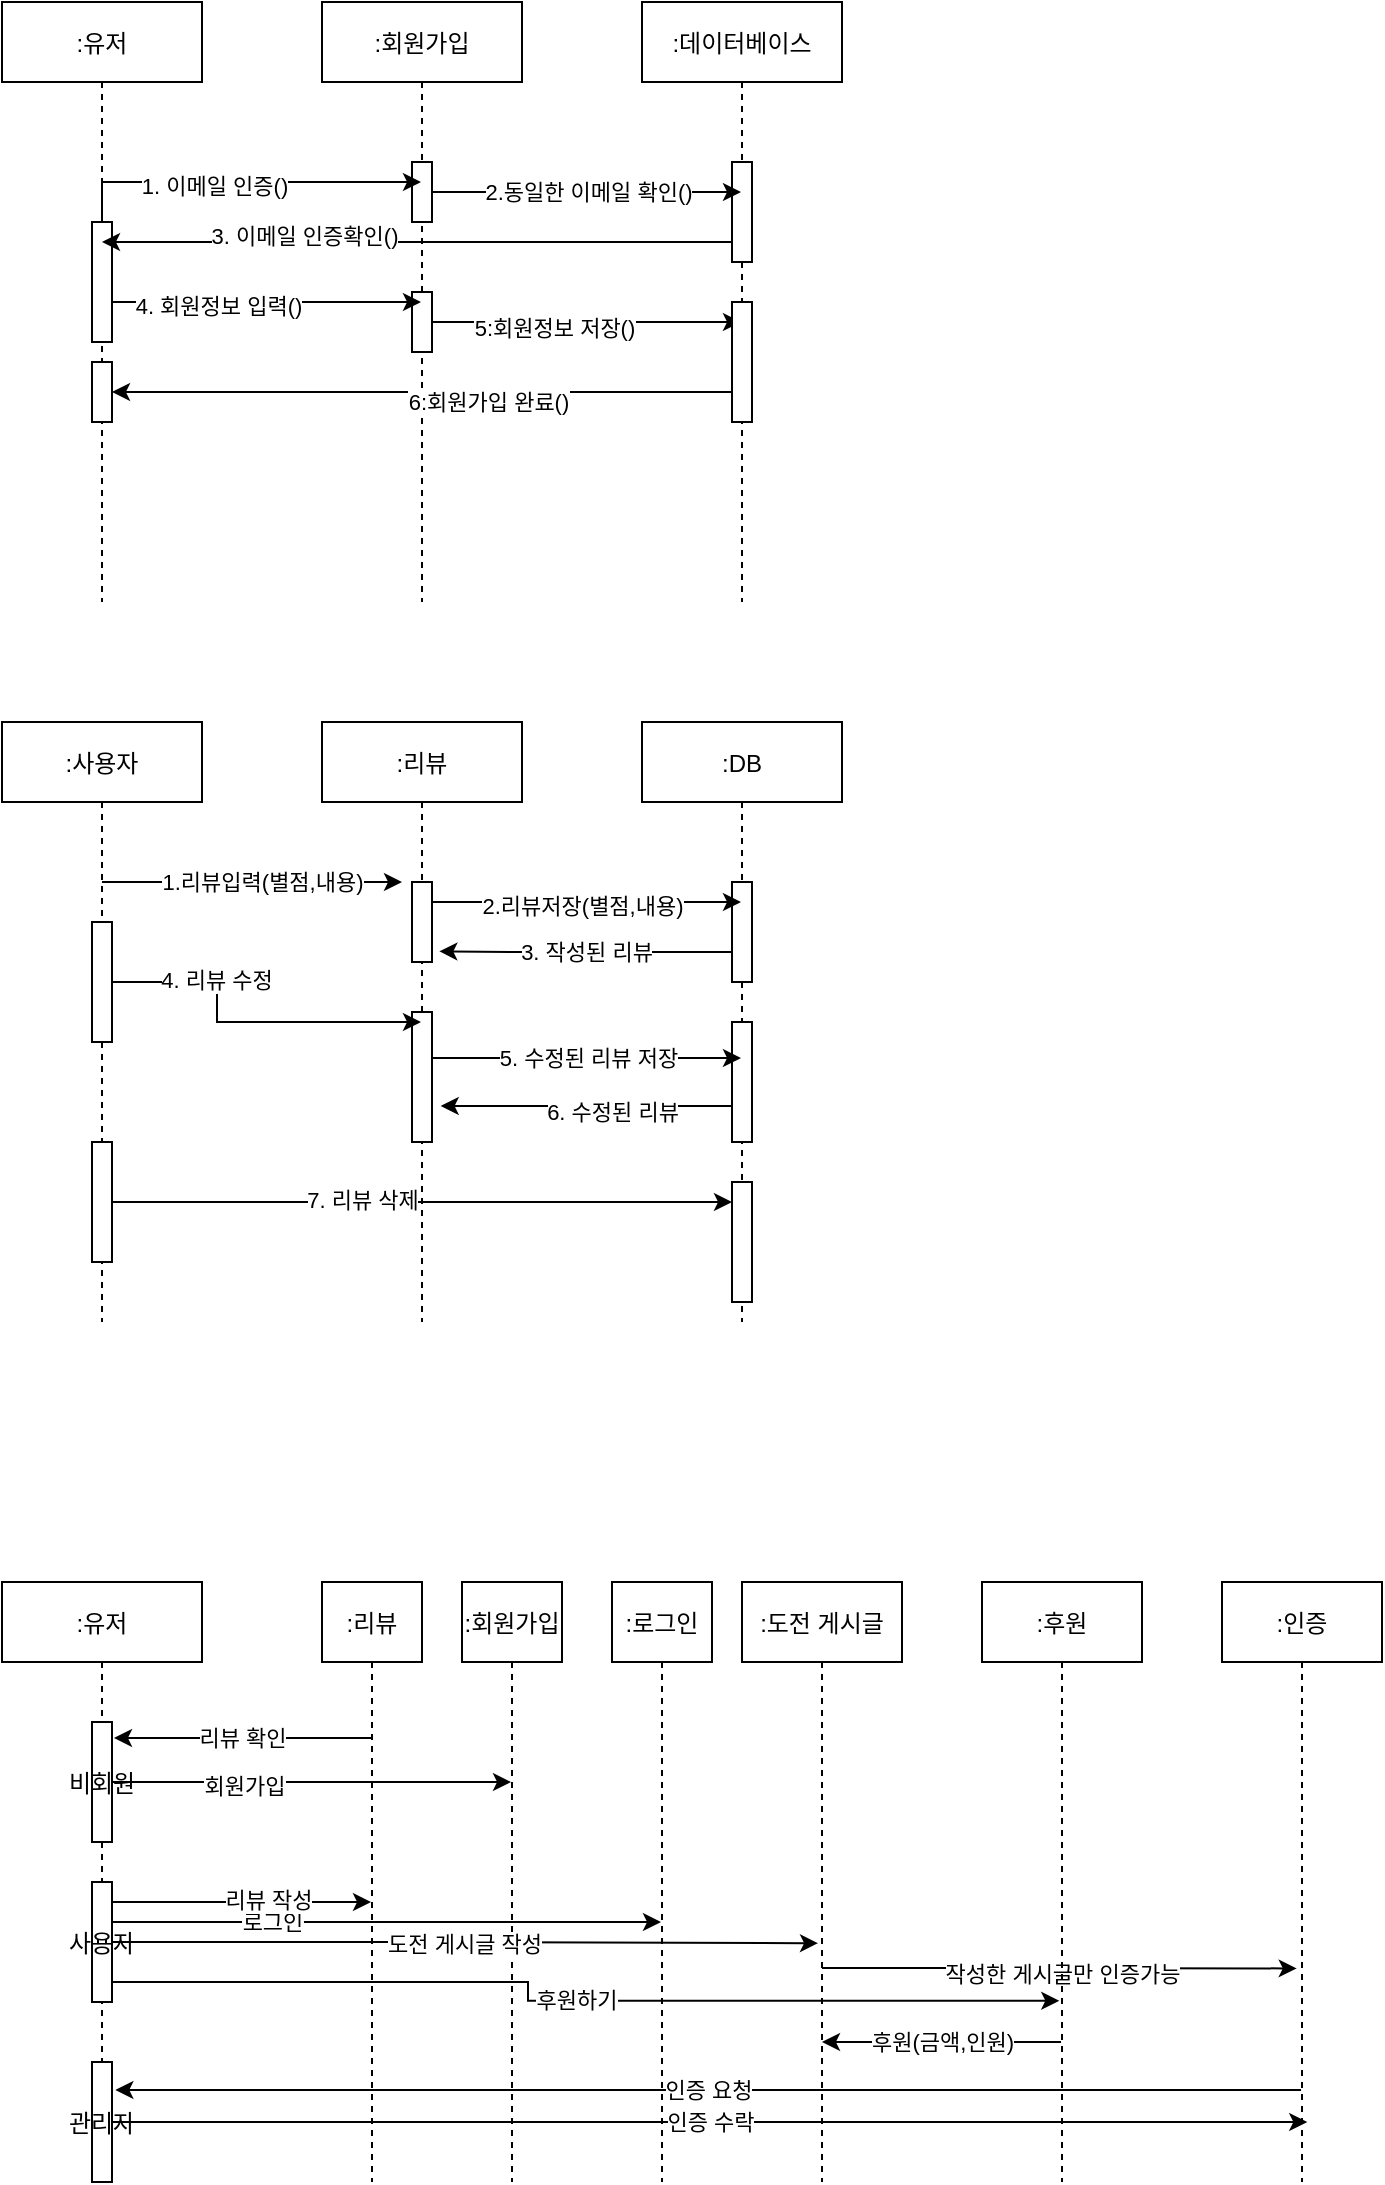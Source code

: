 <mxfile version="14.6.9" type="github">
  <diagram id="kgpKYQtTHZ0yAKxKKP6v" name="Page-1">
    <mxGraphModel dx="782" dy="468" grid="1" gridSize="10" guides="1" tooltips="1" connect="1" arrows="1" fold="1" page="1" pageScale="1" pageWidth="850" pageHeight="1100" math="0" shadow="0">
      <root>
        <mxCell id="0" />
        <mxCell id="1" parent="0" />
        <mxCell id="3nuBFxr9cyL0pnOWT2aG-1" value=":유저" style="shape=umlLifeline;perimeter=lifelinePerimeter;container=1;collapsible=0;recursiveResize=0;rounded=0;shadow=0;strokeWidth=1;" parent="1" vertex="1">
          <mxGeometry x="120" y="80" width="100" height="300" as="geometry" />
        </mxCell>
        <mxCell id="PX_UHMba9LjzgC6dmEwp-10" value="" style="points=[];perimeter=orthogonalPerimeter;rounded=0;shadow=0;strokeWidth=1;" vertex="1" parent="3nuBFxr9cyL0pnOWT2aG-1">
          <mxGeometry x="45" y="110" width="10" height="60" as="geometry" />
        </mxCell>
        <mxCell id="PX_UHMba9LjzgC6dmEwp-23" value="" style="points=[];perimeter=orthogonalPerimeter;rounded=0;shadow=0;strokeWidth=1;" vertex="1" parent="3nuBFxr9cyL0pnOWT2aG-1">
          <mxGeometry x="45" y="180" width="10" height="30" as="geometry" />
        </mxCell>
        <mxCell id="3nuBFxr9cyL0pnOWT2aG-5" value=":회원가입" style="shape=umlLifeline;perimeter=lifelinePerimeter;container=1;collapsible=0;recursiveResize=0;rounded=0;shadow=0;strokeWidth=1;" parent="1" vertex="1">
          <mxGeometry x="280" y="80" width="100" height="300" as="geometry" />
        </mxCell>
        <mxCell id="3nuBFxr9cyL0pnOWT2aG-6" value="" style="points=[];perimeter=orthogonalPerimeter;rounded=0;shadow=0;strokeWidth=1;" parent="3nuBFxr9cyL0pnOWT2aG-5" vertex="1">
          <mxGeometry x="45" y="80" width="10" height="30" as="geometry" />
        </mxCell>
        <mxCell id="PX_UHMba9LjzgC6dmEwp-18" value="" style="points=[];perimeter=orthogonalPerimeter;rounded=0;shadow=0;strokeWidth=1;" vertex="1" parent="3nuBFxr9cyL0pnOWT2aG-5">
          <mxGeometry x="45" y="145" width="10" height="30" as="geometry" />
        </mxCell>
        <mxCell id="PX_UHMba9LjzgC6dmEwp-1" value=":데이터베이스" style="shape=umlLifeline;perimeter=lifelinePerimeter;container=1;collapsible=0;recursiveResize=0;rounded=0;shadow=0;strokeWidth=1;" vertex="1" parent="1">
          <mxGeometry x="440" y="80" width="100" height="300" as="geometry" />
        </mxCell>
        <mxCell id="PX_UHMba9LjzgC6dmEwp-2" value="" style="points=[];perimeter=orthogonalPerimeter;rounded=0;shadow=0;strokeWidth=1;" vertex="1" parent="PX_UHMba9LjzgC6dmEwp-1">
          <mxGeometry x="45" y="80" width="10" height="50" as="geometry" />
        </mxCell>
        <mxCell id="PX_UHMba9LjzgC6dmEwp-12" style="edgeStyle=orthogonalEdgeStyle;rounded=0;orthogonalLoop=1;jettySize=auto;html=1;" edge="1" parent="1" source="PX_UHMba9LjzgC6dmEwp-10" target="3nuBFxr9cyL0pnOWT2aG-5">
          <mxGeometry relative="1" as="geometry">
            <Array as="points">
              <mxPoint x="200" y="170" />
              <mxPoint x="200" y="170" />
            </Array>
          </mxGeometry>
        </mxCell>
        <mxCell id="PX_UHMba9LjzgC6dmEwp-13" value="1. 이메일 인증()" style="edgeLabel;html=1;align=center;verticalAlign=middle;resizable=0;points=[];" vertex="1" connectable="0" parent="PX_UHMba9LjzgC6dmEwp-12">
          <mxGeometry x="-0.159" y="-2" relative="1" as="geometry">
            <mxPoint as="offset" />
          </mxGeometry>
        </mxCell>
        <mxCell id="PX_UHMba9LjzgC6dmEwp-14" value="2.동일한 이메일 확인()" style="edgeStyle=orthogonalEdgeStyle;rounded=0;orthogonalLoop=1;jettySize=auto;html=1;" edge="1" parent="1" source="3nuBFxr9cyL0pnOWT2aG-6" target="PX_UHMba9LjzgC6dmEwp-1">
          <mxGeometry relative="1" as="geometry">
            <Array as="points">
              <mxPoint x="450" y="180" />
              <mxPoint x="450" y="180" />
            </Array>
          </mxGeometry>
        </mxCell>
        <mxCell id="PX_UHMba9LjzgC6dmEwp-15" style="edgeStyle=orthogonalEdgeStyle;rounded=0;orthogonalLoop=1;jettySize=auto;html=1;" edge="1" parent="1" source="PX_UHMba9LjzgC6dmEwp-2" target="3nuBFxr9cyL0pnOWT2aG-1">
          <mxGeometry relative="1" as="geometry">
            <Array as="points">
              <mxPoint x="410" y="200" />
              <mxPoint x="410" y="200" />
            </Array>
          </mxGeometry>
        </mxCell>
        <mxCell id="PX_UHMba9LjzgC6dmEwp-16" value="3. 이메일 인증확인()" style="edgeLabel;html=1;align=center;verticalAlign=middle;resizable=0;points=[];" vertex="1" connectable="0" parent="PX_UHMba9LjzgC6dmEwp-15">
          <mxGeometry x="0.363" y="-3" relative="1" as="geometry">
            <mxPoint as="offset" />
          </mxGeometry>
        </mxCell>
        <mxCell id="PX_UHMba9LjzgC6dmEwp-17" style="edgeStyle=orthogonalEdgeStyle;rounded=0;orthogonalLoop=1;jettySize=auto;html=1;" edge="1" parent="1" source="PX_UHMba9LjzgC6dmEwp-10" target="3nuBFxr9cyL0pnOWT2aG-5">
          <mxGeometry relative="1" as="geometry">
            <Array as="points">
              <mxPoint x="210" y="230" />
              <mxPoint x="210" y="230" />
            </Array>
          </mxGeometry>
        </mxCell>
        <mxCell id="PX_UHMba9LjzgC6dmEwp-21" value="4. 회원정보 입력()" style="edgeLabel;html=1;align=center;verticalAlign=middle;resizable=0;points=[];" vertex="1" connectable="0" parent="PX_UHMba9LjzgC6dmEwp-17">
          <mxGeometry x="-0.314" y="-2" relative="1" as="geometry">
            <mxPoint as="offset" />
          </mxGeometry>
        </mxCell>
        <mxCell id="PX_UHMba9LjzgC6dmEwp-19" style="edgeStyle=orthogonalEdgeStyle;rounded=0;orthogonalLoop=1;jettySize=auto;html=1;" edge="1" parent="1" source="PX_UHMba9LjzgC6dmEwp-18" target="PX_UHMba9LjzgC6dmEwp-1">
          <mxGeometry relative="1" as="geometry">
            <Array as="points">
              <mxPoint x="450" y="240" />
              <mxPoint x="450" y="240" />
            </Array>
          </mxGeometry>
        </mxCell>
        <mxCell id="PX_UHMba9LjzgC6dmEwp-22" value="5:회원정보 저장()" style="edgeLabel;html=1;align=center;verticalAlign=middle;resizable=0;points=[];" vertex="1" connectable="0" parent="PX_UHMba9LjzgC6dmEwp-19">
          <mxGeometry x="-0.21" y="-3" relative="1" as="geometry">
            <mxPoint as="offset" />
          </mxGeometry>
        </mxCell>
        <mxCell id="PX_UHMba9LjzgC6dmEwp-25" style="edgeStyle=orthogonalEdgeStyle;rounded=0;orthogonalLoop=1;jettySize=auto;html=1;" edge="1" parent="1" source="PX_UHMba9LjzgC6dmEwp-20" target="PX_UHMba9LjzgC6dmEwp-23">
          <mxGeometry relative="1" as="geometry">
            <Array as="points">
              <mxPoint x="400" y="275" />
              <mxPoint x="400" y="275" />
            </Array>
          </mxGeometry>
        </mxCell>
        <mxCell id="PX_UHMba9LjzgC6dmEwp-26" value="6:회원가입 완료()" style="edgeLabel;html=1;align=center;verticalAlign=middle;resizable=0;points=[];" vertex="1" connectable="0" parent="PX_UHMba9LjzgC6dmEwp-25">
          <mxGeometry x="-0.213" y="5" relative="1" as="geometry">
            <mxPoint as="offset" />
          </mxGeometry>
        </mxCell>
        <mxCell id="PX_UHMba9LjzgC6dmEwp-20" value="" style="points=[];perimeter=orthogonalPerimeter;rounded=0;shadow=0;strokeWidth=1;" vertex="1" parent="1">
          <mxGeometry x="485" y="230" width="10" height="60" as="geometry" />
        </mxCell>
        <mxCell id="PX_UHMba9LjzgC6dmEwp-48" style="edgeStyle=orthogonalEdgeStyle;rounded=0;orthogonalLoop=1;jettySize=auto;html=1;" edge="1" parent="1" source="PX_UHMba9LjzgC6dmEwp-27">
          <mxGeometry relative="1" as="geometry">
            <mxPoint x="320" y="520" as="targetPoint" />
            <Array as="points">
              <mxPoint x="320" y="520" />
            </Array>
          </mxGeometry>
        </mxCell>
        <mxCell id="PX_UHMba9LjzgC6dmEwp-49" value="1.리뷰입력(별점,내용)" style="edgeLabel;html=1;align=center;verticalAlign=middle;resizable=0;points=[];" vertex="1" connectable="0" parent="PX_UHMba9LjzgC6dmEwp-48">
          <mxGeometry x="0.282" y="-3" relative="1" as="geometry">
            <mxPoint x="-16" y="-3" as="offset" />
          </mxGeometry>
        </mxCell>
        <mxCell id="PX_UHMba9LjzgC6dmEwp-27" value=":사용자" style="shape=umlLifeline;perimeter=lifelinePerimeter;container=1;collapsible=0;recursiveResize=0;rounded=0;shadow=0;strokeWidth=1;" vertex="1" parent="1">
          <mxGeometry x="120" y="440" width="100" height="300" as="geometry" />
        </mxCell>
        <mxCell id="PX_UHMba9LjzgC6dmEwp-29" value="" style="points=[];perimeter=orthogonalPerimeter;rounded=0;shadow=0;strokeWidth=1;" vertex="1" parent="PX_UHMba9LjzgC6dmEwp-27">
          <mxGeometry x="45" y="100" width="10" height="60" as="geometry" />
        </mxCell>
        <mxCell id="PX_UHMba9LjzgC6dmEwp-70" value="" style="points=[];perimeter=orthogonalPerimeter;rounded=0;shadow=0;strokeWidth=1;" vertex="1" parent="PX_UHMba9LjzgC6dmEwp-27">
          <mxGeometry x="45" y="210" width="10" height="60" as="geometry" />
        </mxCell>
        <mxCell id="PX_UHMba9LjzgC6dmEwp-31" value=":리뷰" style="shape=umlLifeline;perimeter=lifelinePerimeter;container=1;collapsible=0;recursiveResize=0;rounded=0;shadow=0;strokeWidth=1;" vertex="1" parent="1">
          <mxGeometry x="280" y="440" width="100" height="300" as="geometry" />
        </mxCell>
        <mxCell id="PX_UHMba9LjzgC6dmEwp-32" value="" style="points=[];perimeter=orthogonalPerimeter;rounded=0;shadow=0;strokeWidth=1;" vertex="1" parent="PX_UHMba9LjzgC6dmEwp-31">
          <mxGeometry x="45" y="80" width="10" height="40" as="geometry" />
        </mxCell>
        <mxCell id="PX_UHMba9LjzgC6dmEwp-33" value="" style="points=[];perimeter=orthogonalPerimeter;rounded=0;shadow=0;strokeWidth=1;" vertex="1" parent="PX_UHMba9LjzgC6dmEwp-31">
          <mxGeometry x="45" y="145" width="10" height="65" as="geometry" />
        </mxCell>
        <mxCell id="PX_UHMba9LjzgC6dmEwp-34" value=":DB" style="shape=umlLifeline;perimeter=lifelinePerimeter;container=1;collapsible=0;recursiveResize=0;rounded=0;shadow=0;strokeWidth=1;" vertex="1" parent="1">
          <mxGeometry x="440" y="440" width="100" height="300" as="geometry" />
        </mxCell>
        <mxCell id="PX_UHMba9LjzgC6dmEwp-35" value="" style="points=[];perimeter=orthogonalPerimeter;rounded=0;shadow=0;strokeWidth=1;" vertex="1" parent="PX_UHMba9LjzgC6dmEwp-34">
          <mxGeometry x="45" y="80" width="10" height="50" as="geometry" />
        </mxCell>
        <mxCell id="PX_UHMba9LjzgC6dmEwp-67" value="" style="points=[];perimeter=orthogonalPerimeter;rounded=0;shadow=0;strokeWidth=1;" vertex="1" parent="PX_UHMba9LjzgC6dmEwp-34">
          <mxGeometry x="45" y="230" width="10" height="60" as="geometry" />
        </mxCell>
        <mxCell id="PX_UHMba9LjzgC6dmEwp-38" value="" style="edgeStyle=orthogonalEdgeStyle;rounded=0;orthogonalLoop=1;jettySize=auto;html=1;exitX=1;exitY=0.667;exitDx=0;exitDy=0;exitPerimeter=0;" edge="1" parent="1" source="PX_UHMba9LjzgC6dmEwp-32" target="PX_UHMba9LjzgC6dmEwp-34">
          <mxGeometry relative="1" as="geometry">
            <Array as="points">
              <mxPoint x="335" y="530" />
            </Array>
          </mxGeometry>
        </mxCell>
        <mxCell id="PX_UHMba9LjzgC6dmEwp-50" value="2.리뷰저장(별점,내용)" style="edgeLabel;html=1;align=center;verticalAlign=middle;resizable=0;points=[];" vertex="1" connectable="0" parent="PX_UHMba9LjzgC6dmEwp-38">
          <mxGeometry x="-0.222" y="-2" relative="1" as="geometry">
            <mxPoint x="25" as="offset" />
          </mxGeometry>
        </mxCell>
        <mxCell id="PX_UHMba9LjzgC6dmEwp-61" style="edgeStyle=orthogonalEdgeStyle;rounded=0;orthogonalLoop=1;jettySize=auto;html=1;entryX=1.433;entryY=0.723;entryDx=0;entryDy=0;entryPerimeter=0;" edge="1" parent="1" source="PX_UHMba9LjzgC6dmEwp-47" target="PX_UHMba9LjzgC6dmEwp-33">
          <mxGeometry relative="1" as="geometry">
            <Array as="points">
              <mxPoint x="450" y="632" />
              <mxPoint x="450" y="632" />
            </Array>
          </mxGeometry>
        </mxCell>
        <mxCell id="PX_UHMba9LjzgC6dmEwp-62" value="6. 수정된 리뷰" style="edgeLabel;html=1;align=center;verticalAlign=middle;resizable=0;points=[];" vertex="1" connectable="0" parent="PX_UHMba9LjzgC6dmEwp-61">
          <mxGeometry x="0.332" y="-2" relative="1" as="geometry">
            <mxPoint x="37" y="5" as="offset" />
          </mxGeometry>
        </mxCell>
        <mxCell id="PX_UHMba9LjzgC6dmEwp-47" value="" style="points=[];perimeter=orthogonalPerimeter;rounded=0;shadow=0;strokeWidth=1;" vertex="1" parent="1">
          <mxGeometry x="485" y="590" width="10" height="60" as="geometry" />
        </mxCell>
        <mxCell id="PX_UHMba9LjzgC6dmEwp-51" value="3. 작성된 리뷰" style="edgeStyle=orthogonalEdgeStyle;rounded=0;orthogonalLoop=1;jettySize=auto;html=1;entryX=1.367;entryY=0.867;entryDx=0;entryDy=0;entryPerimeter=0;" edge="1" parent="1" source="PX_UHMba9LjzgC6dmEwp-35" target="PX_UHMba9LjzgC6dmEwp-32">
          <mxGeometry relative="1" as="geometry">
            <Array as="points">
              <mxPoint x="380" y="555" />
              <mxPoint x="380" y="555" />
            </Array>
          </mxGeometry>
        </mxCell>
        <mxCell id="PX_UHMba9LjzgC6dmEwp-57" style="edgeStyle=orthogonalEdgeStyle;rounded=0;orthogonalLoop=1;jettySize=auto;html=1;" edge="1" parent="1" source="PX_UHMba9LjzgC6dmEwp-29" target="PX_UHMba9LjzgC6dmEwp-31">
          <mxGeometry relative="1" as="geometry" />
        </mxCell>
        <mxCell id="PX_UHMba9LjzgC6dmEwp-58" value="4. 리뷰 수정" style="edgeLabel;html=1;align=center;verticalAlign=middle;resizable=0;points=[];" vertex="1" connectable="0" parent="PX_UHMba9LjzgC6dmEwp-57">
          <mxGeometry x="-0.402" y="1" relative="1" as="geometry">
            <mxPoint as="offset" />
          </mxGeometry>
        </mxCell>
        <mxCell id="PX_UHMba9LjzgC6dmEwp-59" value="5. 수정된 리뷰 저장" style="edgeStyle=orthogonalEdgeStyle;rounded=0;orthogonalLoop=1;jettySize=auto;html=1;" edge="1" parent="1" source="PX_UHMba9LjzgC6dmEwp-33" target="PX_UHMba9LjzgC6dmEwp-34">
          <mxGeometry relative="1" as="geometry">
            <Array as="points">
              <mxPoint x="410" y="608" />
              <mxPoint x="410" y="608" />
            </Array>
          </mxGeometry>
        </mxCell>
        <mxCell id="PX_UHMba9LjzgC6dmEwp-71" style="edgeStyle=orthogonalEdgeStyle;rounded=0;orthogonalLoop=1;jettySize=auto;html=1;" edge="1" parent="1" source="PX_UHMba9LjzgC6dmEwp-70" target="PX_UHMba9LjzgC6dmEwp-67">
          <mxGeometry relative="1" as="geometry">
            <Array as="points">
              <mxPoint x="400" y="680" />
              <mxPoint x="400" y="680" />
            </Array>
          </mxGeometry>
        </mxCell>
        <mxCell id="PX_UHMba9LjzgC6dmEwp-72" value="7. 리뷰 삭제" style="edgeLabel;html=1;align=center;verticalAlign=middle;resizable=0;points=[];" vertex="1" connectable="0" parent="PX_UHMba9LjzgC6dmEwp-71">
          <mxGeometry x="-0.194" y="1" relative="1" as="geometry">
            <mxPoint as="offset" />
          </mxGeometry>
        </mxCell>
        <mxCell id="PX_UHMba9LjzgC6dmEwp-75" value=":유저" style="shape=umlLifeline;perimeter=lifelinePerimeter;container=1;collapsible=0;recursiveResize=0;rounded=0;shadow=0;strokeWidth=1;" vertex="1" parent="1">
          <mxGeometry x="120" y="870" width="100" height="300" as="geometry" />
        </mxCell>
        <mxCell id="PX_UHMba9LjzgC6dmEwp-76" value="비회원" style="points=[];perimeter=orthogonalPerimeter;rounded=0;shadow=0;strokeWidth=1;" vertex="1" parent="PX_UHMba9LjzgC6dmEwp-75">
          <mxGeometry x="45" y="70" width="10" height="60" as="geometry" />
        </mxCell>
        <mxCell id="PX_UHMba9LjzgC6dmEwp-77" value="사용자" style="points=[];perimeter=orthogonalPerimeter;rounded=0;shadow=0;strokeWidth=1;" vertex="1" parent="PX_UHMba9LjzgC6dmEwp-75">
          <mxGeometry x="45" y="150" width="10" height="60" as="geometry" />
        </mxCell>
        <mxCell id="PX_UHMba9LjzgC6dmEwp-96" value="관리자" style="points=[];perimeter=orthogonalPerimeter;rounded=0;shadow=0;strokeWidth=1;" vertex="1" parent="PX_UHMba9LjzgC6dmEwp-75">
          <mxGeometry x="45" y="240" width="10" height="60" as="geometry" />
        </mxCell>
        <mxCell id="PX_UHMba9LjzgC6dmEwp-114" value="리뷰 확인" style="edgeStyle=orthogonalEdgeStyle;rounded=0;orthogonalLoop=1;jettySize=auto;html=1;entryX=1.1;entryY=0.133;entryDx=0;entryDy=0;entryPerimeter=0;" edge="1" parent="1" source="PX_UHMba9LjzgC6dmEwp-78" target="PX_UHMba9LjzgC6dmEwp-76">
          <mxGeometry relative="1" as="geometry">
            <Array as="points">
              <mxPoint x="240" y="948" />
              <mxPoint x="240" y="948" />
            </Array>
          </mxGeometry>
        </mxCell>
        <mxCell id="PX_UHMba9LjzgC6dmEwp-78" value=":리뷰" style="shape=umlLifeline;perimeter=lifelinePerimeter;container=1;collapsible=0;recursiveResize=0;rounded=0;shadow=0;strokeWidth=1;" vertex="1" parent="1">
          <mxGeometry x="280" y="870" width="50" height="300" as="geometry" />
        </mxCell>
        <mxCell id="PX_UHMba9LjzgC6dmEwp-97" value=":회원가입" style="shape=umlLifeline;perimeter=lifelinePerimeter;container=1;collapsible=0;recursiveResize=0;rounded=0;shadow=0;strokeWidth=1;" vertex="1" parent="1">
          <mxGeometry x="350" y="870" width="50" height="300" as="geometry" />
        </mxCell>
        <mxCell id="PX_UHMba9LjzgC6dmEwp-98" value=":로그인" style="shape=umlLifeline;perimeter=lifelinePerimeter;container=1;collapsible=0;recursiveResize=0;rounded=0;shadow=0;strokeWidth=1;" vertex="1" parent="1">
          <mxGeometry x="425" y="870" width="50" height="300" as="geometry" />
        </mxCell>
        <mxCell id="PX_UHMba9LjzgC6dmEwp-109" style="edgeStyle=orthogonalEdgeStyle;rounded=0;orthogonalLoop=1;jettySize=auto;html=1;entryX=0.467;entryY=0.644;entryDx=0;entryDy=0;entryPerimeter=0;" edge="1" parent="1" source="PX_UHMba9LjzgC6dmEwp-99" target="PX_UHMba9LjzgC6dmEwp-102">
          <mxGeometry relative="1" as="geometry">
            <Array as="points">
              <mxPoint x="580" y="1063" />
              <mxPoint x="580" y="1063" />
            </Array>
          </mxGeometry>
        </mxCell>
        <mxCell id="PX_UHMba9LjzgC6dmEwp-117" value="작성한 게시글만 인증가능" style="edgeLabel;html=1;align=center;verticalAlign=middle;resizable=0;points=[];" vertex="1" connectable="0" parent="PX_UHMba9LjzgC6dmEwp-109">
          <mxGeometry x="-0.402" y="-3" relative="1" as="geometry">
            <mxPoint x="49" as="offset" />
          </mxGeometry>
        </mxCell>
        <mxCell id="PX_UHMba9LjzgC6dmEwp-99" value=":도전 게시글" style="shape=umlLifeline;perimeter=lifelinePerimeter;container=1;collapsible=0;recursiveResize=0;rounded=0;shadow=0;strokeWidth=1;" vertex="1" parent="1">
          <mxGeometry x="490" y="870" width="80" height="300" as="geometry" />
        </mxCell>
        <mxCell id="PX_UHMba9LjzgC6dmEwp-118" value="후원(금액,인원)" style="edgeStyle=orthogonalEdgeStyle;rounded=0;orthogonalLoop=1;jettySize=auto;html=1;" edge="1" parent="1" source="PX_UHMba9LjzgC6dmEwp-101" target="PX_UHMba9LjzgC6dmEwp-99">
          <mxGeometry relative="1" as="geometry">
            <Array as="points">
              <mxPoint x="580" y="1100" />
              <mxPoint x="580" y="1100" />
            </Array>
          </mxGeometry>
        </mxCell>
        <mxCell id="PX_UHMba9LjzgC6dmEwp-101" value=":후원" style="shape=umlLifeline;perimeter=lifelinePerimeter;container=1;collapsible=0;recursiveResize=0;rounded=0;shadow=0;strokeWidth=1;" vertex="1" parent="1">
          <mxGeometry x="610" y="870" width="80" height="300" as="geometry" />
        </mxCell>
        <mxCell id="PX_UHMba9LjzgC6dmEwp-110" value="인증 요청" style="edgeStyle=orthogonalEdgeStyle;rounded=0;orthogonalLoop=1;jettySize=auto;html=1;entryX=1.167;entryY=0.233;entryDx=0;entryDy=0;entryPerimeter=0;" edge="1" parent="1" source="PX_UHMba9LjzgC6dmEwp-102" target="PX_UHMba9LjzgC6dmEwp-96">
          <mxGeometry relative="1" as="geometry">
            <Array as="points">
              <mxPoint x="710" y="1124" />
              <mxPoint x="710" y="1124" />
            </Array>
          </mxGeometry>
        </mxCell>
        <mxCell id="PX_UHMba9LjzgC6dmEwp-102" value=":인증" style="shape=umlLifeline;perimeter=lifelinePerimeter;container=1;collapsible=0;recursiveResize=0;rounded=0;shadow=0;strokeWidth=1;" vertex="1" parent="1">
          <mxGeometry x="730" y="870" width="80" height="300" as="geometry" />
        </mxCell>
        <mxCell id="PX_UHMba9LjzgC6dmEwp-104" style="edgeStyle=orthogonalEdgeStyle;rounded=0;orthogonalLoop=1;jettySize=auto;html=1;" edge="1" parent="1" source="PX_UHMba9LjzgC6dmEwp-76" target="PX_UHMba9LjzgC6dmEwp-97">
          <mxGeometry relative="1" as="geometry">
            <Array as="points">
              <mxPoint x="250" y="970" />
              <mxPoint x="250" y="970" />
            </Array>
          </mxGeometry>
        </mxCell>
        <mxCell id="PX_UHMba9LjzgC6dmEwp-115" value="회원가입" style="edgeLabel;html=1;align=center;verticalAlign=middle;resizable=0;points=[];" vertex="1" connectable="0" parent="PX_UHMba9LjzgC6dmEwp-104">
          <mxGeometry x="-0.342" y="-2" relative="1" as="geometry">
            <mxPoint as="offset" />
          </mxGeometry>
        </mxCell>
        <mxCell id="PX_UHMba9LjzgC6dmEwp-105" style="edgeStyle=orthogonalEdgeStyle;rounded=0;orthogonalLoop=1;jettySize=auto;html=1;" edge="1" parent="1" source="PX_UHMba9LjzgC6dmEwp-77" target="PX_UHMba9LjzgC6dmEwp-98">
          <mxGeometry relative="1" as="geometry">
            <Array as="points">
              <mxPoint x="260" y="1040" />
              <mxPoint x="260" y="1040" />
            </Array>
          </mxGeometry>
        </mxCell>
        <mxCell id="PX_UHMba9LjzgC6dmEwp-116" value="로그인" style="edgeLabel;html=1;align=center;verticalAlign=middle;resizable=0;points=[];" vertex="1" connectable="0" parent="PX_UHMba9LjzgC6dmEwp-105">
          <mxGeometry x="-0.42" relative="1" as="geometry">
            <mxPoint as="offset" />
          </mxGeometry>
        </mxCell>
        <mxCell id="PX_UHMba9LjzgC6dmEwp-106" value="도전 게시글 작성" style="edgeStyle=orthogonalEdgeStyle;rounded=0;orthogonalLoop=1;jettySize=auto;html=1;entryX=0.475;entryY=0.602;entryDx=0;entryDy=0;entryPerimeter=0;" edge="1" parent="1" source="PX_UHMba9LjzgC6dmEwp-77" target="PX_UHMba9LjzgC6dmEwp-99">
          <mxGeometry relative="1" as="geometry" />
        </mxCell>
        <mxCell id="PX_UHMba9LjzgC6dmEwp-108" value="후원하기" style="edgeStyle=orthogonalEdgeStyle;rounded=0;orthogonalLoop=1;jettySize=auto;html=1;entryX=0.483;entryY=0.698;entryDx=0;entryDy=0;entryPerimeter=0;" edge="1" parent="1" source="PX_UHMba9LjzgC6dmEwp-77" target="PX_UHMba9LjzgC6dmEwp-101">
          <mxGeometry relative="1" as="geometry">
            <Array as="points">
              <mxPoint x="383" y="1070" />
              <mxPoint x="383" y="1079" />
            </Array>
          </mxGeometry>
        </mxCell>
        <mxCell id="PX_UHMba9LjzgC6dmEwp-112" value="인증 수락" style="edgeStyle=orthogonalEdgeStyle;rounded=0;orthogonalLoop=1;jettySize=auto;html=1;entryX=0.533;entryY=0.9;entryDx=0;entryDy=0;entryPerimeter=0;" edge="1" parent="1" source="PX_UHMba9LjzgC6dmEwp-96" target="PX_UHMba9LjzgC6dmEwp-102">
          <mxGeometry relative="1" as="geometry" />
        </mxCell>
        <mxCell id="PX_UHMba9LjzgC6dmEwp-119" style="edgeStyle=orthogonalEdgeStyle;rounded=0;orthogonalLoop=1;jettySize=auto;html=1;" edge="1" parent="1" source="PX_UHMba9LjzgC6dmEwp-77" target="PX_UHMba9LjzgC6dmEwp-78">
          <mxGeometry relative="1" as="geometry">
            <Array as="points">
              <mxPoint x="260" y="1030" />
              <mxPoint x="260" y="1030" />
            </Array>
          </mxGeometry>
        </mxCell>
        <mxCell id="PX_UHMba9LjzgC6dmEwp-120" value="리뷰 작성" style="edgeLabel;html=1;align=center;verticalAlign=middle;resizable=0;points=[];" vertex="1" connectable="0" parent="PX_UHMba9LjzgC6dmEwp-119">
          <mxGeometry x="0.2" y="1" relative="1" as="geometry">
            <mxPoint as="offset" />
          </mxGeometry>
        </mxCell>
      </root>
    </mxGraphModel>
  </diagram>
</mxfile>
